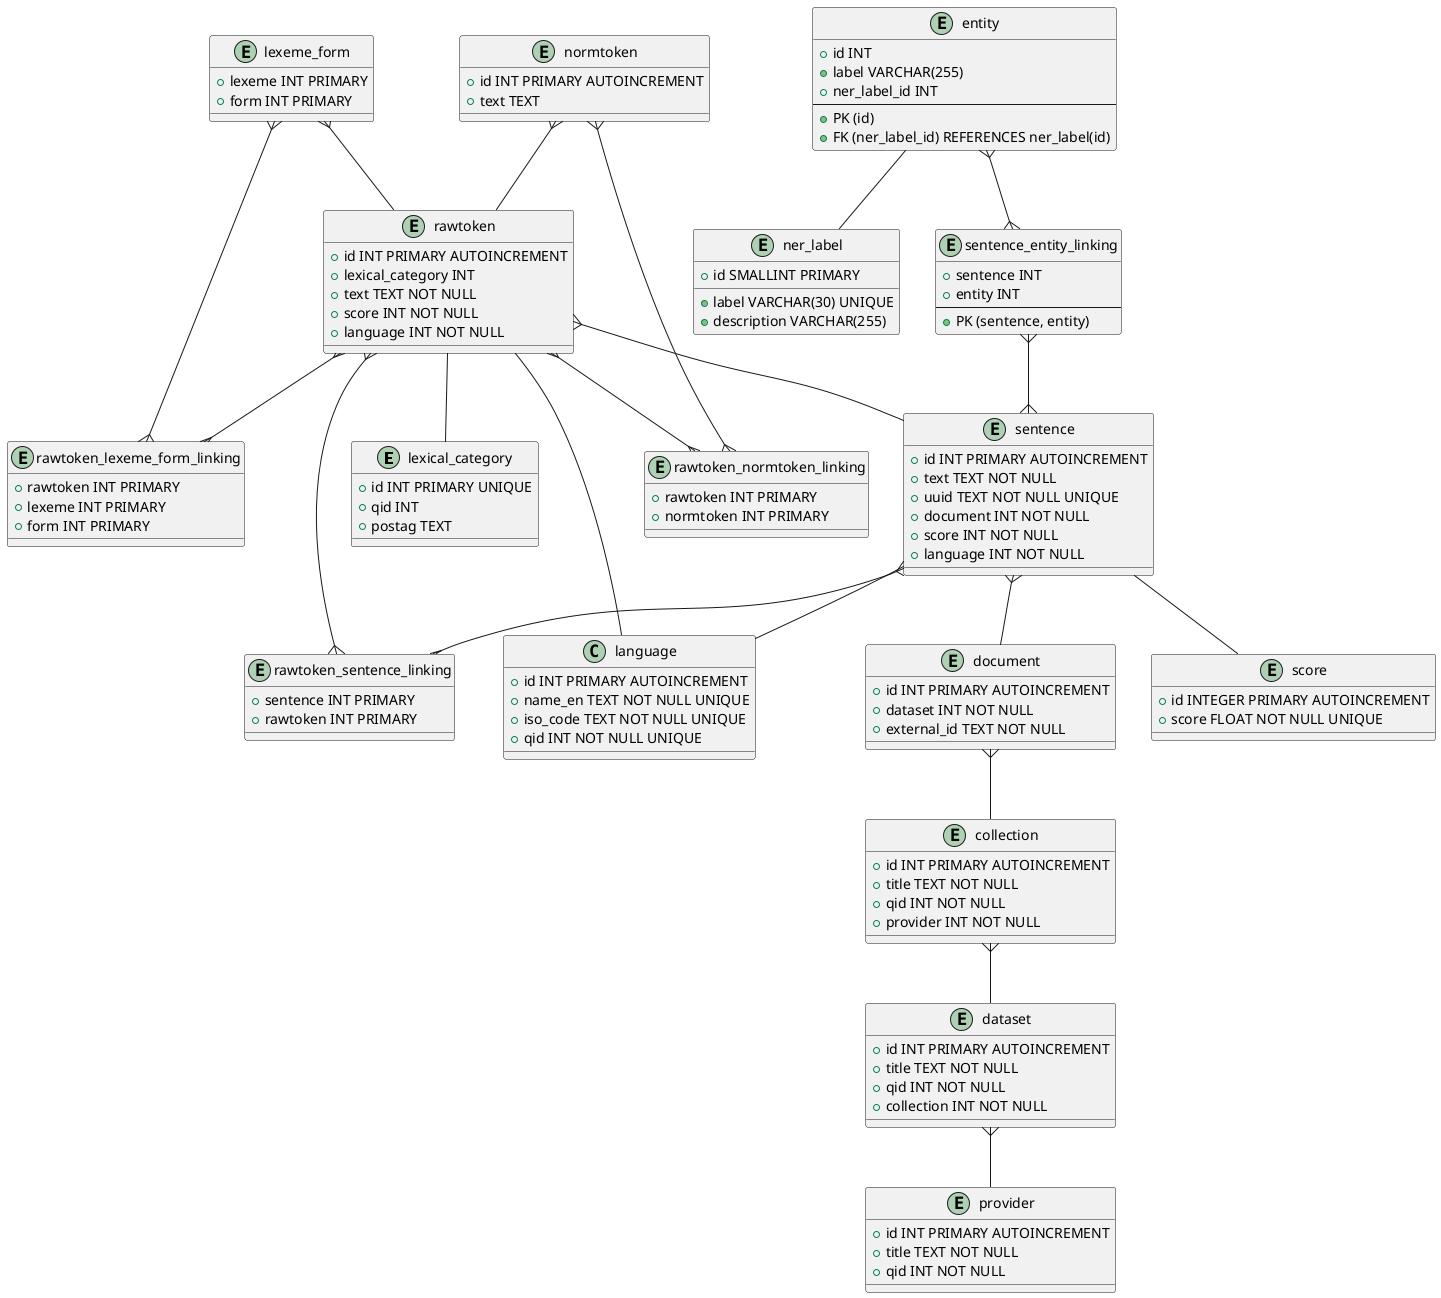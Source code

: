 @startuml
'' Store information about token, lexical category and

'' This is needed to distinguish forms
'' VERB and AUX link to the same qid
entity lexical_category {
    + id INT PRIMARY UNIQUE
    + qid INT
    + postag TEXT
}

'' The ISO 639-1 code is stored like in the yml like so: 'en'
class language {
    + id INT PRIMARY AUTOINCREMENT
    + name_en TEXT NOT NULL UNIQUE
    + iso_code TEXT NOT NULL UNIQUE
    + qid INT NOT NULL UNIQUE
}
'' e.g. Riksdagenförvaltningen Q10655176)
entity provider {
    + id INT PRIMARY AUTOINCREMENT
    + title TEXT NOT NULL
    + qid INT NOT NULL
}
'' e.g. Riksdagens öppna data Q108560253
'' QID for this term: Q59294700
entity collection {
    + id INT PRIMARY AUTOINCREMENT
    + title TEXT NOT NULL
    + qid INT NOT NULL
    + provider INT NOT NULL
}

'' dataset is e.g. departementserien Q123501464
entity dataset {
    + id INT PRIMARY AUTOINCREMENT
    + title TEXT NOT NULL
    + qid INT NOT NULL
    + collection INT NOT NULL
}

'' e.g. GNB465, see https://www.riksdagen.se/sv/dokument-och-lagar/dokument/departementsserien/ds-1999-65-_gnb465/
entity document {
    + id INT PRIMARY AUTOINCREMENT
    + dataset INT NOT NULL
    + external_id TEXT NOT NULL
}

'' sentences is detected by the spaCy NLP
entity sentence {
    + id INT PRIMARY AUTOINCREMENT
    + text TEXT NOT NULL
    + uuid TEXT NOT NULL UNIQUE
    + document INT NOT NULL
    + score INT NOT NULL
    + language INT NOT NULL
}

'' linking table
entity rawtoken_sentence_linking {
    + sentence INT PRIMARY
    + rawtoken INT PRIMARY
}

'' lexeme form ids can be matched later on to forms
entity lexeme_form {
    + lexeme INT PRIMARY
    + form INT PRIMARY
}

'' linking table
entity rawtoken_lexeme_form_linking {
    + rawtoken INT PRIMARY
    + lexeme INT PRIMARY
    + form INT PRIMARY
}

'' raw tokens appear in sentences as output form the NLP and have a lexical category
'' they have a composite primary key hardcoding them to a specific lexical category
'' text + lexical_category_id + language = UNIQUE
entity rawtoken {
    + id INT PRIMARY AUTOINCREMENT
    + lexical_category INT
    + text TEXT NOT NULL
    + score INT NOT NULL
    + language INT NOT NULL
}

'' This prevents duplication of scores in the database on every token and sentence
entity score {
    + id INTEGER PRIMARY AUTOINCREMENT
    + score FLOAT NOT NULL UNIQUE
}

'' normalized tokens are derived from raw tokens and have no lexical category
'' They help users who want to lookup variations of any given token
'' e.g. the form Hus has the normalized token hus
'' e.g. the form statsminister has the normalized token statsminister
entity normtoken {
    + id INT PRIMARY AUTOINCREMENT
    + text TEXT
}

'' link table between forms and normalized tokens
entity rawtoken_normtoken_linking {
    + rawtoken INT PRIMARY
    + normtoken INT PRIMARY
}

'' This table holds the NER labels of spaCy
entity ner_label {
  + id SMALLINT PRIMARY
  + label VARCHAR(30) UNIQUE
  + description VARCHAR(255)
}

'' This is a unique NER occurrence.
'' E.g. label: Europe: ner_label_id -> id of 'LOC'
entity entity {
  + id INT
  + label VARCHAR(255)
  + ner_label_id INT
  --
  + PK (id)
  + FK (ner_label_id) REFERENCES ner_label(id)
}

'' We only store one unique ner per sentence.
'' We don't care about the same entity
'' appearing multiple times in a sentence
entity sentence_entity_linking {
  + sentence INT
  + entity INT
  --
  + PK (sentence, entity)
}

' many to one:
lexeme_form }-- rawtoken
normtoken }-- rawtoken
rawtoken }-- sentence
sentence }-- document
document }-- collection
collection }-- dataset
dataset }-- provider

' one to one
entity -- ner_label
sentence -- score
sentence -- language
rawtoken -- lexical_category
rawtoken -- language

' many to many
rawtoken }--{ rawtoken_normtoken_linking
normtoken }--{ rawtoken_normtoken_linking
rawtoken }--{ rawtoken_sentence_linking
sentence }--{ rawtoken_sentence_linking
rawtoken }--{ rawtoken_lexeme_form_linking
lexeme_form }--{ rawtoken_lexeme_form_linking
sentence_entity_linking }--{ sentence
entity }--{ sentence_entity_linking
@enduml
